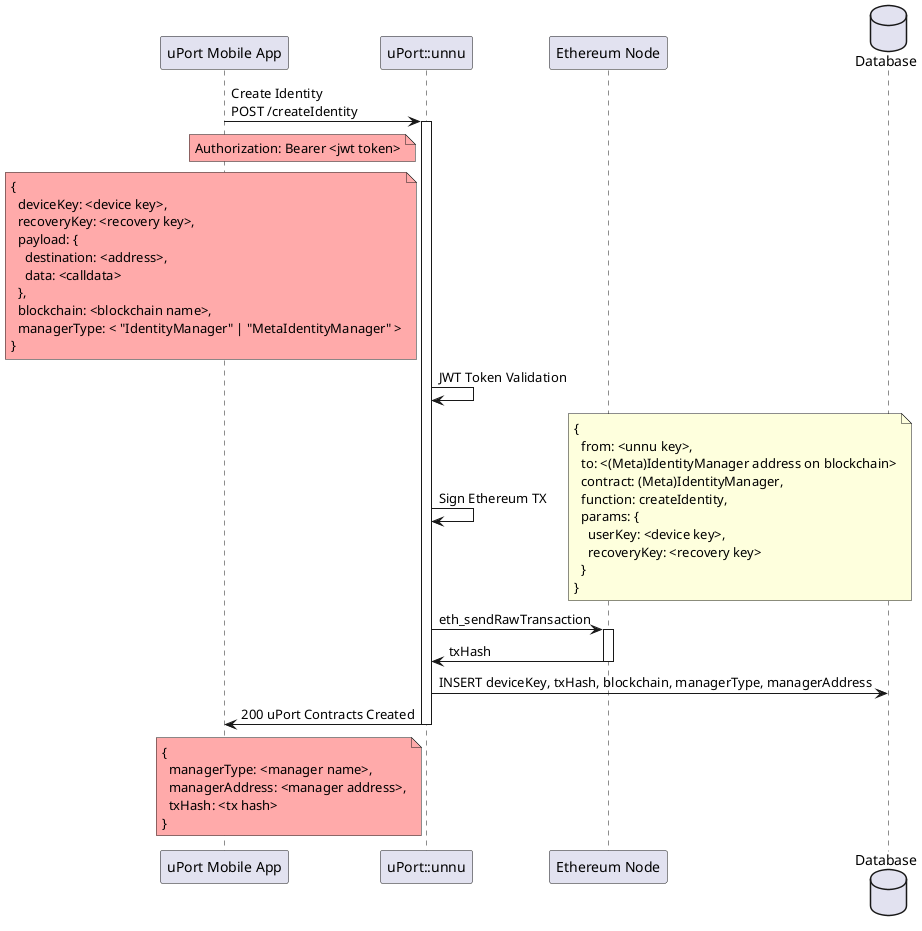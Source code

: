 @startuml
participant "uPort Mobile App" as uPort
participant "uPort::unnu" as unnu
participant "Ethereum Node" as blockchain
database "Database" as db


uPort -> unnu: Create Identity\nPOST /createIdentity
note left of unnu #FFAAAA
Authorization: Bearer <jwt token>
end note
note left of unnu #FFAAAA
{
  deviceKey: <device key>,
  recoveryKey: <recovery key>,
  payload: {
    destination: <address>,
    data: <calldata>
  },
  blockchain: <blockchain name>,
  managerType: < "IdentityManager" | "MetaIdentityManager" >
}
end note
activate unnu
unnu -> unnu: JWT Token Validation
unnu -> unnu: Sign Ethereum TX
note right
{
  from: <unnu key>,
  to: <(Meta)IdentityManager address on blockchain>
  contract: (Meta)IdentityManager,
  function: createIdentity,
  params: {
    userKey: <device key>,
    recoveryKey: <recovery key>
  }
}
end note
unnu -> blockchain: eth_sendRawTransaction
activate blockchain
blockchain -> unnu: txHash
deactivate blockchain

unnu -> db: INSERT deviceKey, txHash, blockchain, managerType, managerAddress

unnu -> uPort: 200 uPort Contracts Created
deactivate unnu
note left of unnu #FFAAAA
{
  managerType: <manager name>,
  managerAddress: <manager address>,
  txHash: <tx hash>
}
end note


@enduml
